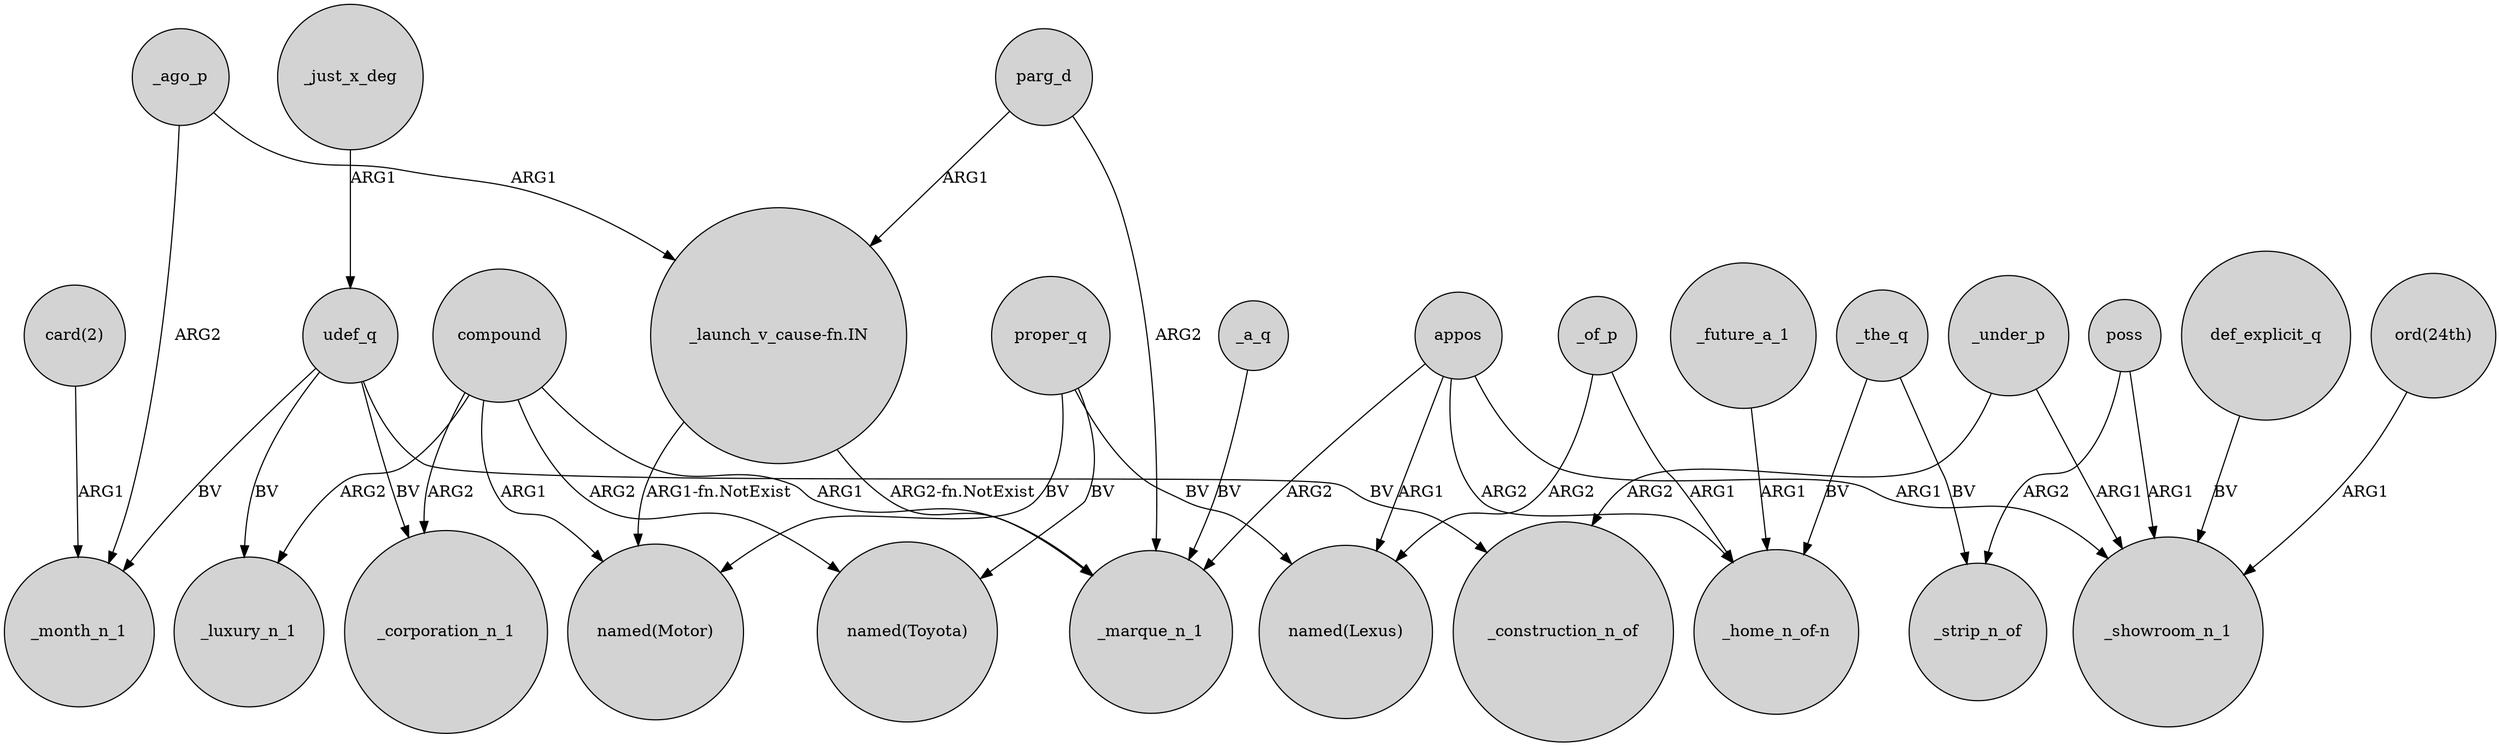 digraph {
	node [shape=circle style=filled]
	_just_x_deg -> udef_q [label=ARG1]
	"card(2)" -> _month_n_1 [label=ARG1]
	_ago_p -> "_launch_v_cause-fn.IN" [label=ARG1]
	_of_p -> "_home_n_of-n" [label=ARG1]
	appos -> "named(Lexus)" [label=ARG1]
	_the_q -> _strip_n_of [label=BV]
	appos -> "_home_n_of-n" [label=ARG2]
	compound -> _corporation_n_1 [label=ARG2]
	appos -> _showroom_n_1 [label=ARG1]
	poss -> _strip_n_of [label=ARG2]
	_under_p -> _construction_n_of [label=ARG2]
	_future_a_1 -> "_home_n_of-n" [label=ARG1]
	compound -> "named(Motor)" [label=ARG1]
	"_launch_v_cause-fn.IN" -> "named(Motor)" [label="ARG1-fn.NotExist"]
	udef_q -> _month_n_1 [label=BV]
	compound -> _marque_n_1 [label=ARG1]
	proper_q -> "named(Lexus)" [label=BV]
	parg_d -> "_launch_v_cause-fn.IN" [label=ARG1]
	"ord(24th)" -> _showroom_n_1 [label=ARG1]
	_under_p -> _showroom_n_1 [label=ARG1]
	udef_q -> _corporation_n_1 [label=BV]
	poss -> _showroom_n_1 [label=ARG1]
	def_explicit_q -> _showroom_n_1 [label=BV]
	proper_q -> "named(Motor)" [label=BV]
	proper_q -> "named(Toyota)" [label=BV]
	appos -> _marque_n_1 [label=ARG2]
	parg_d -> _marque_n_1 [label=ARG2]
	_a_q -> _marque_n_1 [label=BV]
	_of_p -> "named(Lexus)" [label=ARG2]
	"_launch_v_cause-fn.IN" -> _marque_n_1 [label="ARG2-fn.NotExist"]
	compound -> _luxury_n_1 [label=ARG2]
	udef_q -> _construction_n_of [label=BV]
	_ago_p -> _month_n_1 [label=ARG2]
	compound -> "named(Toyota)" [label=ARG2]
	udef_q -> _luxury_n_1 [label=BV]
	_the_q -> "_home_n_of-n" [label=BV]
}
